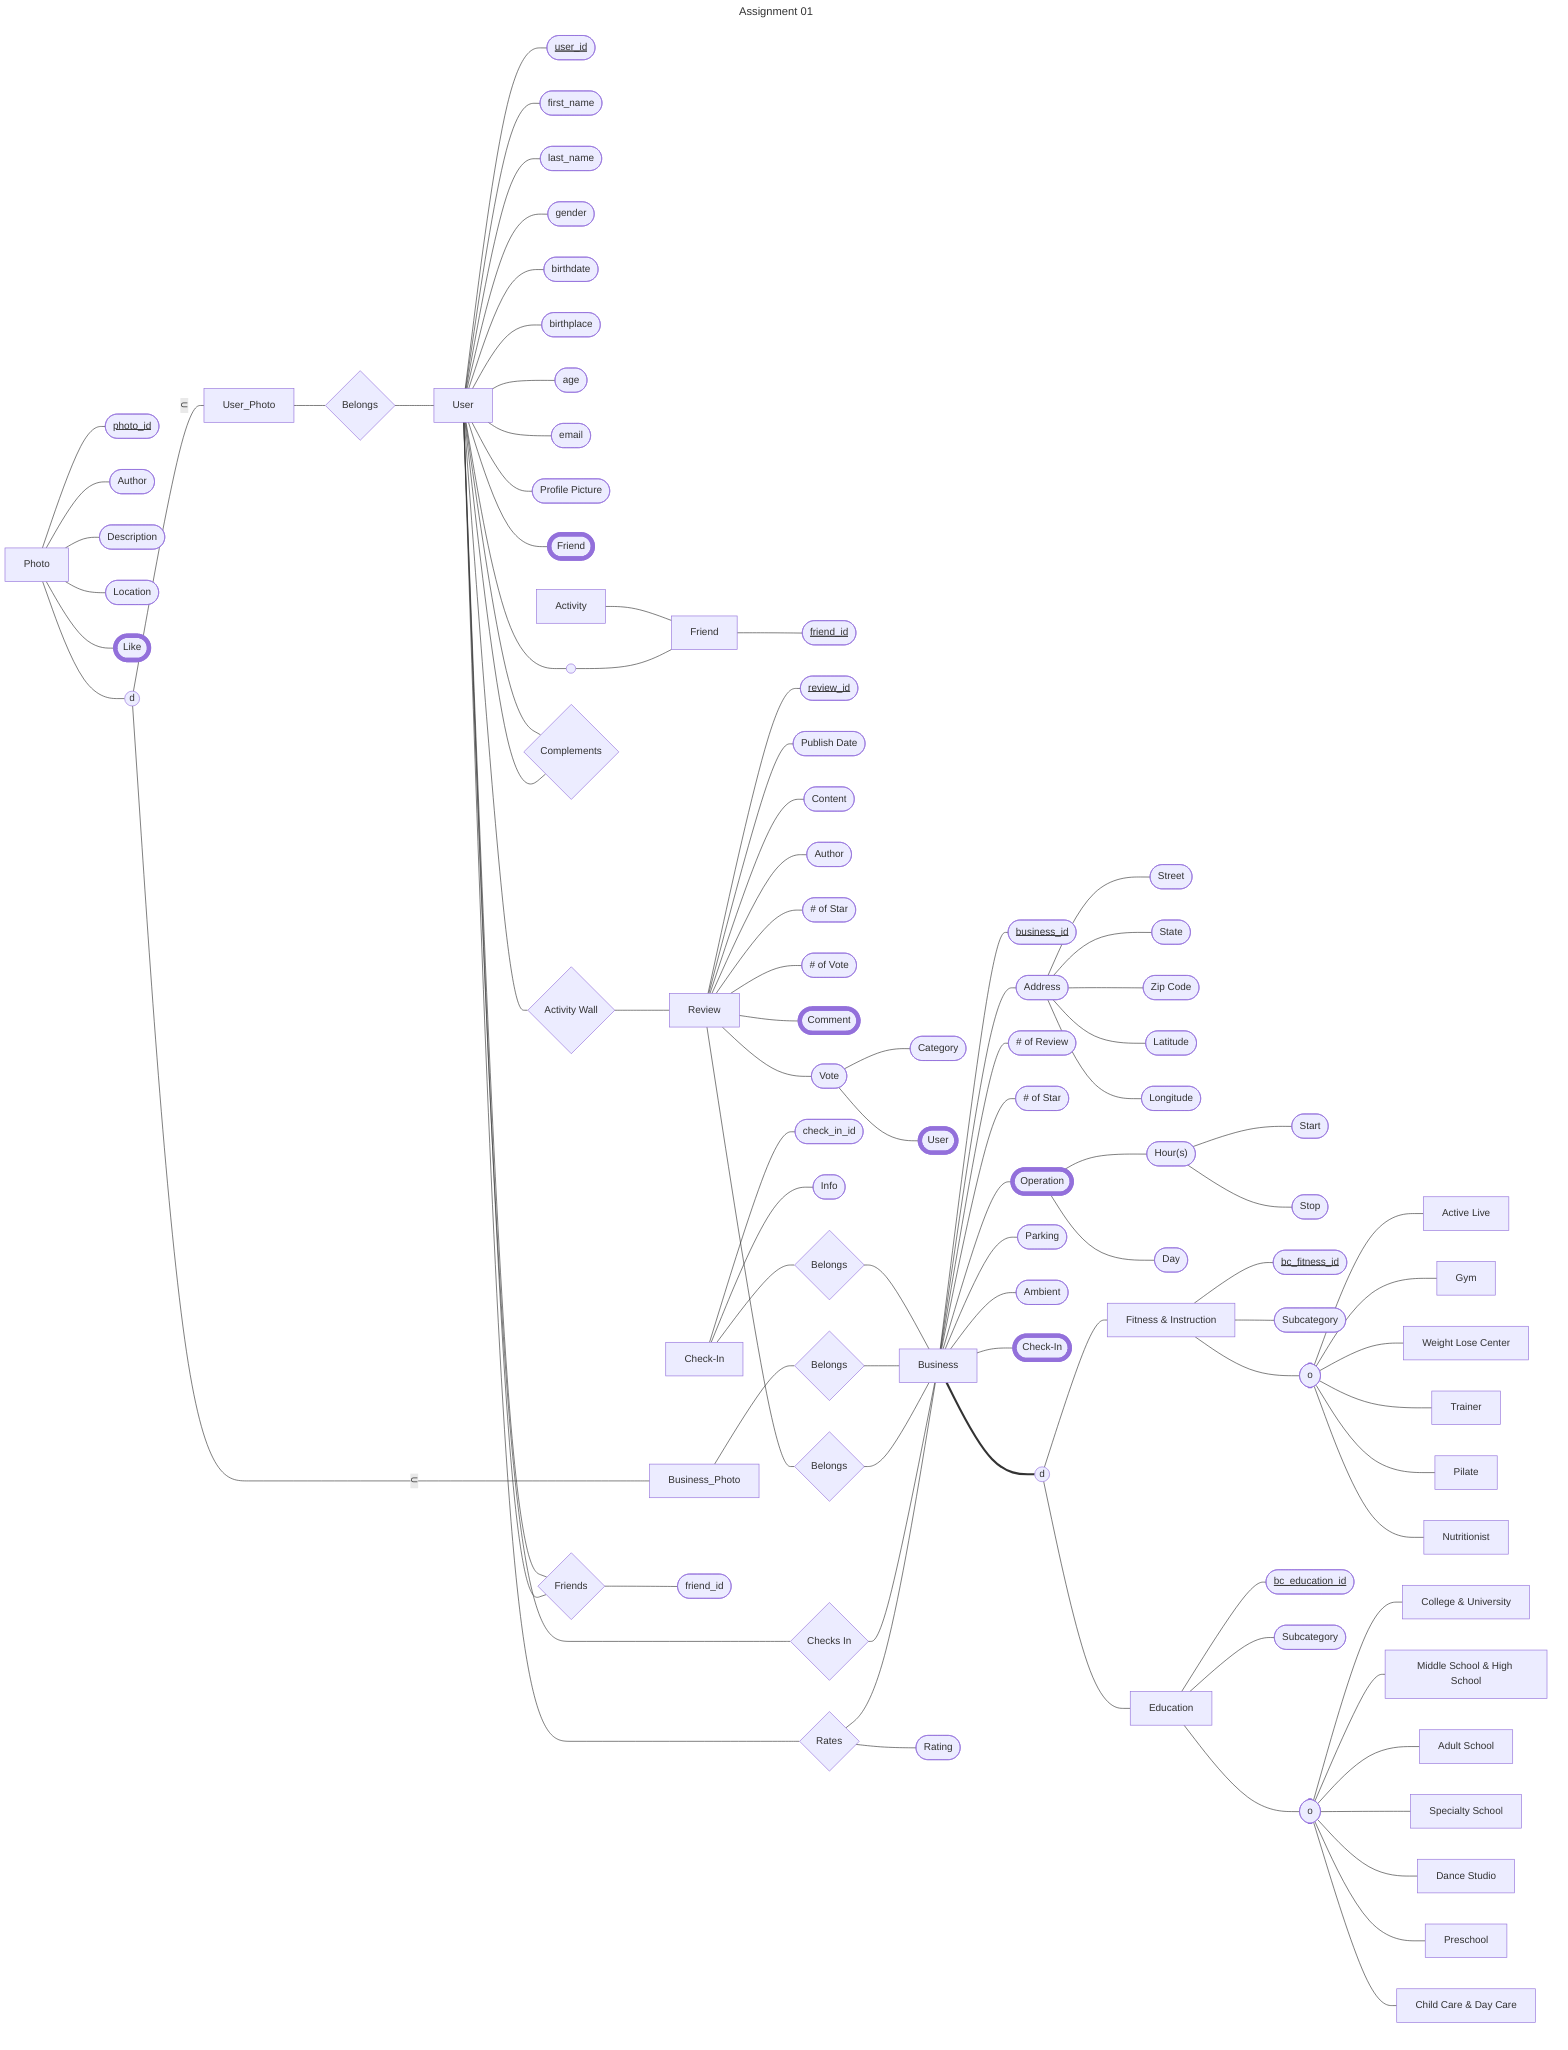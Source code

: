 ---
title: Assignment 01
---






flowchart LR
    user[User] --- user-id([user_id])
    user --- user-first-name([first_name])
    user --- user-last-name([last_name])
    user --- user-gender([gender])
    user --- user-birthdate([birthdate])
    user --- user-birthplace([birthplace])
    user --- user-age([age])
    user --- user-email([email])
    user --- user-photo([Profile Picture])
    user --- user-friend([Friend])
    user --- user-type((" "))
        user-type --- user-type-friend[Friend]
            user-type-friend --- user-type-friend-id([friend_id])

    activity[Activity]

    review[Review] --- review-id([review_id])
    review --- review-publish-date([Publish Date])
    review --- review-content([Content])
    review --- review-author([Author])
    review --- review-num-star(["# of Star"])
    review --- review-num-vote(["# of Vote"])
    review --- review-comment([Comment])
    review --- review-vote([Vote])
        review-vote --- review-vote-category([Category])
        review-vote --- review-vote-user([User])

    business[Business] --- business-id([business_id])
    business --- business-address([Address])
        business-address --- business-address-street([Street])
        business-address --- business-address-state([State])
        business-address --- business-address-zip([Zip Code])
        business-address --- business-address-latitude([Latitude])
        business-address --- business-address-longitude([Longitude])
    business --- business-num-review(["# of Review"])
    business --- business-num-star(["# of Star"])
    business --- business-operation([Operation])
        business-operation --- business-operation-hour(["Hour(s)"])
            business-operation-hour --- business-operation-hour-start(["Start"])
            business-operation-hour --- business-operation-hour-stop(["Stop"])
        business-operation --- business-operation-day(["Day"])
    business --- business-parking([Parking])
    business --- business-ambient([Ambient])
    business --- business-check-in([Check-In])
    business === business-category((d))
        business-category --- business-category-fitness[Fitness & Instruction]
            business-category-fitness --- business-category-fitness-id([bc_fitness_id])
            business-category-fitness --- business-category-fitness-subcategories([Subcategory])
            business-category-fitness --- business-category-fitness-subcategories-type([o])
                business-category-fitness-subcategories-type --- business-category-fitness-subcategories-type-active[Active Live]
                business-category-fitness-subcategories-type --- business-category-fitness-subcategories-type-gym[Gym]
                business-category-fitness-subcategories-type --- business-category-fitness-subcategories-type-center[Weight Lose Center]
                business-category-fitness-subcategories-type --- business-category-fitness-subcategories-type-trainer[Trainer]
                business-category-fitness-subcategories-type --- business-category-fitness-subcategories-type-pilate[Pilate]
                business-category-fitness-subcategories-type --- business-category-fitness-subcategories-type-nutritionist[Nutritionist]
        business-category --- business-category-education[Education]
            business-category-education --- business-category-education-id([bc_education_id])
            business-category-education --- business-category-education-subcategories([Subcategory])
            business-category-education --- business-category-education-subcategories-type([o])
                business-category-education-subcategories-type --- business-category-education-subcategories-type-college[College & University]
                business-category-education-subcategories-type --- business-category-education-subcategories-type-middle-high[Middle School & High School]
                business-category-education-subcategories-type --- business-category-education-subcategories-type-adult[Adult School]
                business-category-education-subcategories-type --- business-category-education-subcategories-type-specialty[Specialty School]
                business-category-education-subcategories-type --- business-category-education-subcategories-type-dance[Dance Studio]
                business-category-education-subcategories-type --- business-category-education-subcategories-type-preschool[Preschool]
                business-category-education-subcategories-type --- business-category-education-subcategories-type-child[Child Care & Day Care]


    photo[Photo] --- photo-id([photo_id])
    photo --- photo-author([Author])
    photo --- photo-description([Description])
    photo --- photo-location([Location])
    photo --- photo-like([Like])
    photo --- photo-type((d))
        photo-type-- ⊂ ---photo-type-business[Business_Photo]
        photo-type-- ⊂ ---photo-type-user[User_Photo]

    check-in[Check-In] --- check-in-id([check_in_id])
    check-in --- check-in-info([Info])

    user --- user-complements-user{Complements}
        user-complements-user --- user

    user --- user-friends-user{Friends}
        user-friends-user --- user
        user-friends-user --- user-friends-user-friend-id([friend_id])

    activity --- user-type-friend

    user --- user-rates-business{Rates}
        user-rates-business --- business
        user-rates-business --- user-rates-business-rating([Rating])

    user --- user-activity-wall-review{Activity Wall}
        user-activity-wall-review --- review

    user --- user-checks-in-business{Checks In}
        user-checks-in-business --- business

    review --- review-belongs-business{Belongs}
        review-belongs-business --- business

    photo-type-business --- photo-type-business-belongs-business{Belongs}
        photo-type-business-belongs-business --- business

    photo-type-user --- photo-type-user-belongs-user{Belongs}
        photo-type-user-belongs-user --- user

    check-in --- check-in-belongs-business{Belongs}
        check-in-belongs-business --- business

    classDef strong-entity-primary-key text-decoration:underline,text-decoration-style:solid,text-decoration-thickness:4px
    class user-id,business-id strong-entity-primary-key

%%    classDef weak-entity stroke-width:7px
%%    class  weak-entity

    classDef weak-entity-primary-key text-decoration:underline,text-decoration-style:dotted,text-decoration-thickness:4px
    class user-type-friend-id,review-id,business-category-fitness-id,business-category-education-id,photo-id weak-entity-primary-key

    classDef identifying-relationship stroke-width:7px
    class compliment identifying-relationship

%%    Total Participation
%%    linkStyle  stroke-width:7px

    classDef multivalued-attribute stroke-width:7px
    class user-friend,review-vote-user,review-comment,business-operation,business-check-in,photo-like multivalued-attribute

    classDef derived-attribute stroke-dasharray:3
    class age derived-attribute